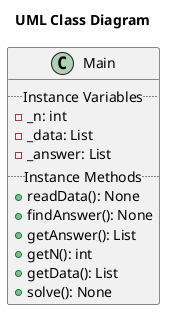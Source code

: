 @startuml main
scale 1
title  "UML Class Diagram"
class Main {
	.. Instance Variables ..
	- _n: int 
	- _data: List
	- _answer: List
	.. Instance Methods ..
	+ readData(): None
	+ findAnswer(): None
	+ getAnswer(): List
	+ getN(): int
	+ getData(): List
	+ solve(): None
}
@enduml